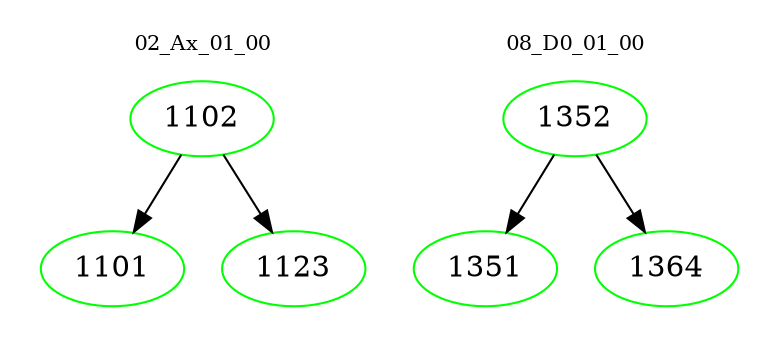 digraph{
subgraph cluster_0 {
color = white
label = "02_Ax_01_00";
fontsize=10;
T0_1102 [label="1102", color="green"]
T0_1102 -> T0_1101 [color="black"]
T0_1101 [label="1101", color="green"]
T0_1102 -> T0_1123 [color="black"]
T0_1123 [label="1123", color="green"]
}
subgraph cluster_1 {
color = white
label = "08_D0_01_00";
fontsize=10;
T1_1352 [label="1352", color="green"]
T1_1352 -> T1_1351 [color="black"]
T1_1351 [label="1351", color="green"]
T1_1352 -> T1_1364 [color="black"]
T1_1364 [label="1364", color="green"]
}
}
